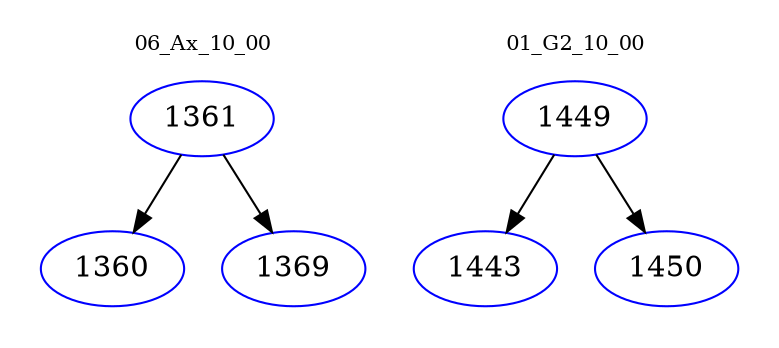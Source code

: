 digraph{
subgraph cluster_0 {
color = white
label = "06_Ax_10_00";
fontsize=10;
T0_1361 [label="1361", color="blue"]
T0_1361 -> T0_1360 [color="black"]
T0_1360 [label="1360", color="blue"]
T0_1361 -> T0_1369 [color="black"]
T0_1369 [label="1369", color="blue"]
}
subgraph cluster_1 {
color = white
label = "01_G2_10_00";
fontsize=10;
T1_1449 [label="1449", color="blue"]
T1_1449 -> T1_1443 [color="black"]
T1_1443 [label="1443", color="blue"]
T1_1449 -> T1_1450 [color="black"]
T1_1450 [label="1450", color="blue"]
}
}
